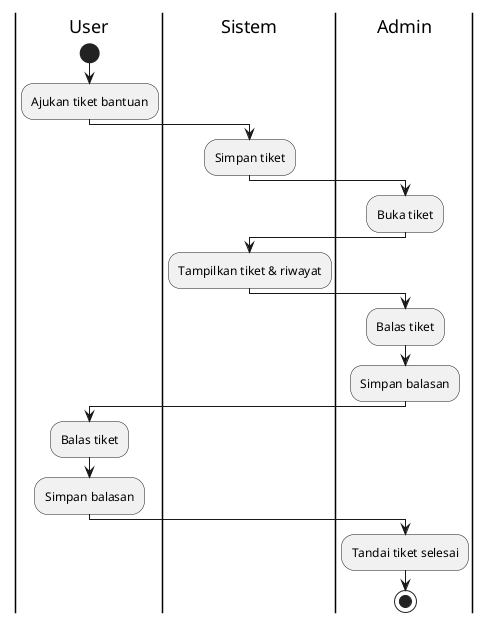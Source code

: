 
@startuml
|User|
start
:Ajukan tiket bantuan;

|Sistem|
:Simpan tiket;

|Admin|
:Buka tiket;

|Sistem|
:Tampilkan tiket & riwayat;

|Admin|
:Balas tiket;
:Simpan balasan;

|User|
:Balas tiket;
:Simpan balasan;

|Admin|
:Tandai tiket selesai;

stop
@enduml
